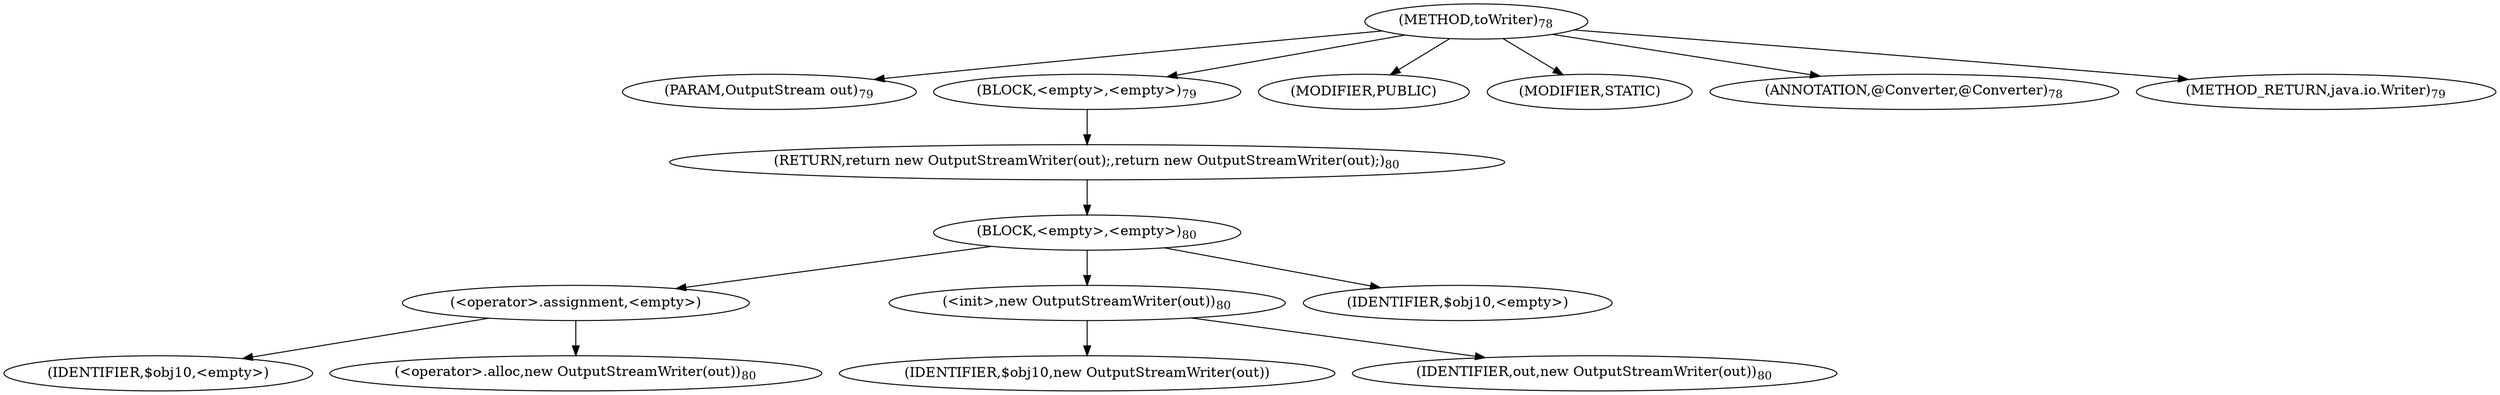 digraph "toWriter" {  
"161" [label = <(METHOD,toWriter)<SUB>78</SUB>> ]
"162" [label = <(PARAM,OutputStream out)<SUB>79</SUB>> ]
"163" [label = <(BLOCK,&lt;empty&gt;,&lt;empty&gt;)<SUB>79</SUB>> ]
"164" [label = <(RETURN,return new OutputStreamWriter(out);,return new OutputStreamWriter(out);)<SUB>80</SUB>> ]
"165" [label = <(BLOCK,&lt;empty&gt;,&lt;empty&gt;)<SUB>80</SUB>> ]
"166" [label = <(&lt;operator&gt;.assignment,&lt;empty&gt;)> ]
"167" [label = <(IDENTIFIER,$obj10,&lt;empty&gt;)> ]
"168" [label = <(&lt;operator&gt;.alloc,new OutputStreamWriter(out))<SUB>80</SUB>> ]
"169" [label = <(&lt;init&gt;,new OutputStreamWriter(out))<SUB>80</SUB>> ]
"170" [label = <(IDENTIFIER,$obj10,new OutputStreamWriter(out))> ]
"171" [label = <(IDENTIFIER,out,new OutputStreamWriter(out))<SUB>80</SUB>> ]
"172" [label = <(IDENTIFIER,$obj10,&lt;empty&gt;)> ]
"173" [label = <(MODIFIER,PUBLIC)> ]
"174" [label = <(MODIFIER,STATIC)> ]
"175" [label = <(ANNOTATION,@Converter,@Converter)<SUB>78</SUB>> ]
"176" [label = <(METHOD_RETURN,java.io.Writer)<SUB>79</SUB>> ]
  "161" -> "162" 
  "161" -> "163" 
  "161" -> "173" 
  "161" -> "174" 
  "161" -> "175" 
  "161" -> "176" 
  "163" -> "164" 
  "164" -> "165" 
  "165" -> "166" 
  "165" -> "169" 
  "165" -> "172" 
  "166" -> "167" 
  "166" -> "168" 
  "169" -> "170" 
  "169" -> "171" 
}
